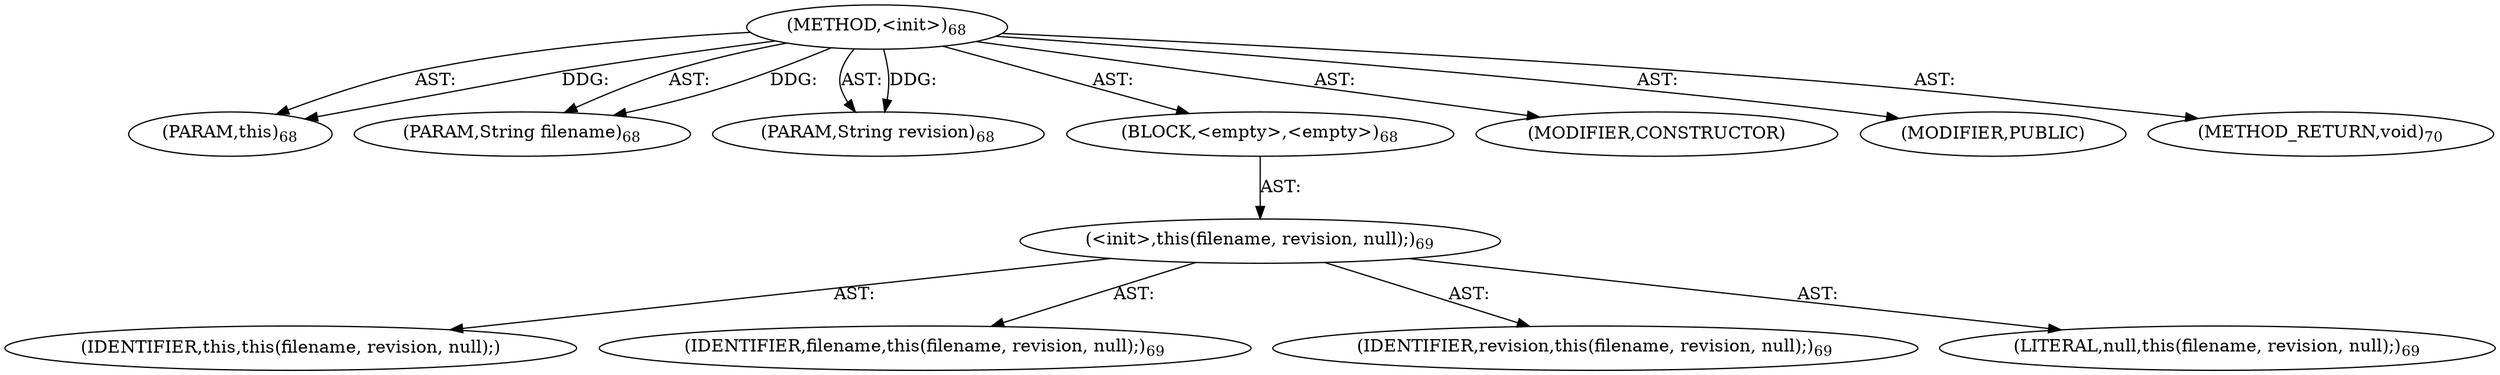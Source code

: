 digraph "&lt;init&gt;" {  
"111669149697" [label = <(METHOD,&lt;init&gt;)<SUB>68</SUB>> ]
"115964116993" [label = <(PARAM,this)<SUB>68</SUB>> ]
"115964116995" [label = <(PARAM,String filename)<SUB>68</SUB>> ]
"115964116996" [label = <(PARAM,String revision)<SUB>68</SUB>> ]
"25769803777" [label = <(BLOCK,&lt;empty&gt;,&lt;empty&gt;)<SUB>68</SUB>> ]
"30064771073" [label = <(&lt;init&gt;,this(filename, revision, null);)<SUB>69</SUB>> ]
"68719476737" [label = <(IDENTIFIER,this,this(filename, revision, null);)> ]
"68719476739" [label = <(IDENTIFIER,filename,this(filename, revision, null);)<SUB>69</SUB>> ]
"68719476740" [label = <(IDENTIFIER,revision,this(filename, revision, null);)<SUB>69</SUB>> ]
"90194313218" [label = <(LITERAL,null,this(filename, revision, null);)<SUB>69</SUB>> ]
"133143986178" [label = <(MODIFIER,CONSTRUCTOR)> ]
"133143986179" [label = <(MODIFIER,PUBLIC)> ]
"128849018881" [label = <(METHOD_RETURN,void)<SUB>70</SUB>> ]
  "111669149697" -> "115964116993"  [ label = "AST: "] 
  "111669149697" -> "115964116995"  [ label = "AST: "] 
  "111669149697" -> "115964116996"  [ label = "AST: "] 
  "111669149697" -> "25769803777"  [ label = "AST: "] 
  "111669149697" -> "133143986178"  [ label = "AST: "] 
  "111669149697" -> "133143986179"  [ label = "AST: "] 
  "111669149697" -> "128849018881"  [ label = "AST: "] 
  "25769803777" -> "30064771073"  [ label = "AST: "] 
  "30064771073" -> "68719476737"  [ label = "AST: "] 
  "30064771073" -> "68719476739"  [ label = "AST: "] 
  "30064771073" -> "68719476740"  [ label = "AST: "] 
  "30064771073" -> "90194313218"  [ label = "AST: "] 
  "111669149697" -> "115964116993"  [ label = "DDG: "] 
  "111669149697" -> "115964116995"  [ label = "DDG: "] 
  "111669149697" -> "115964116996"  [ label = "DDG: "] 
}
